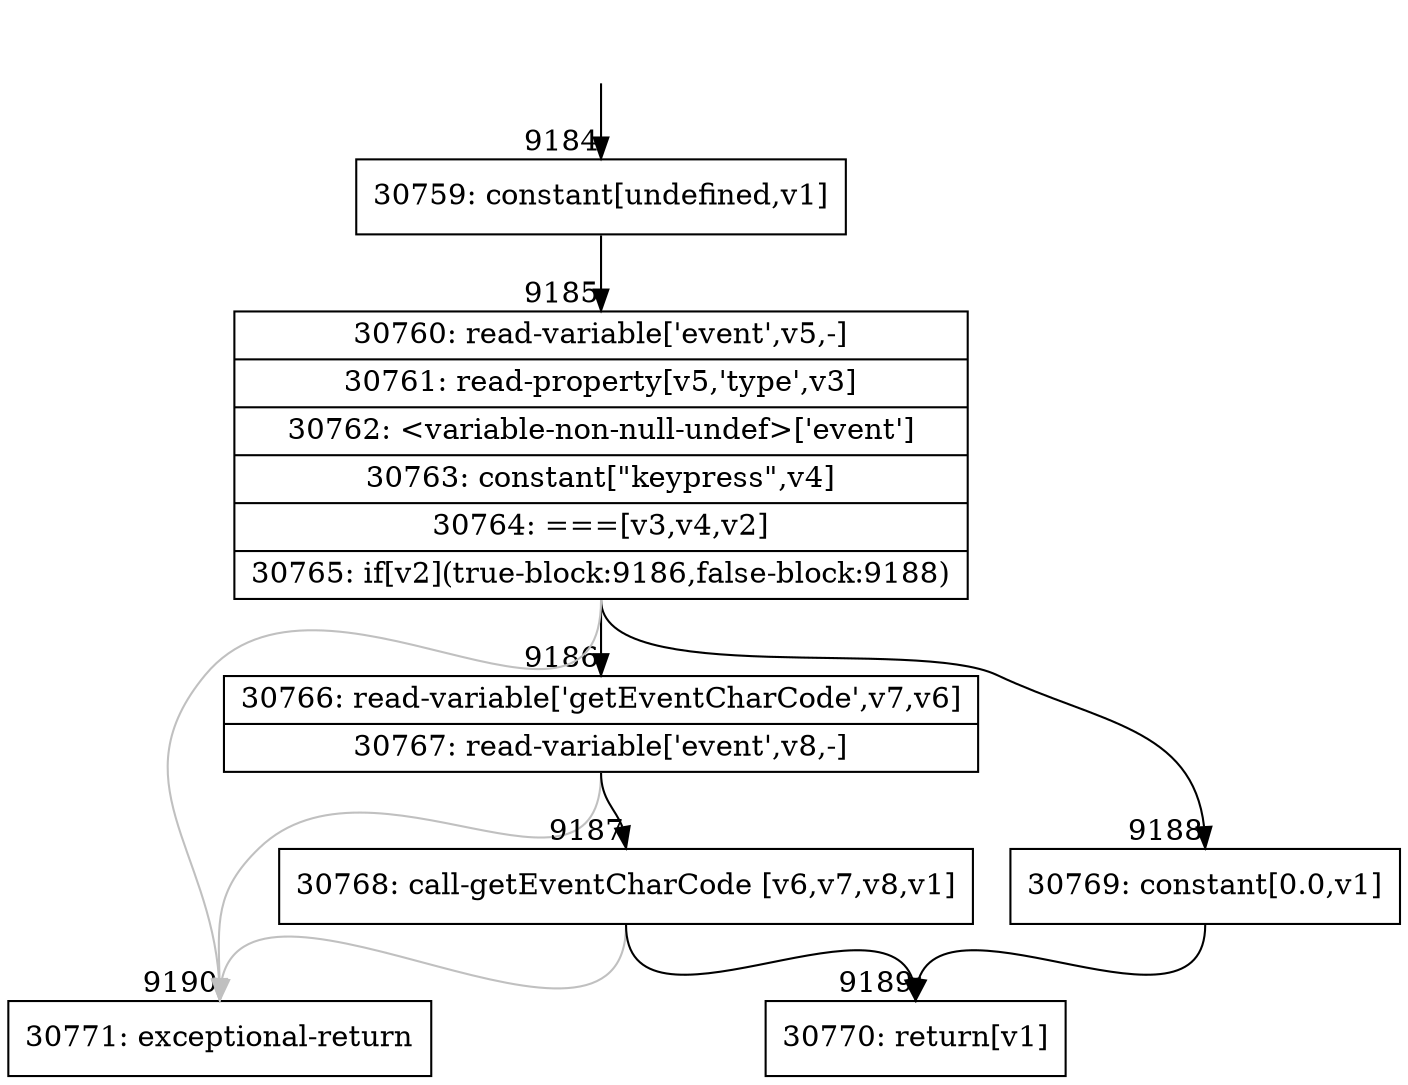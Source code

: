 digraph {
rankdir="TD"
BB_entry667[shape=none,label=""];
BB_entry667 -> BB9184 [tailport=s, headport=n, headlabel="    9184"]
BB9184 [shape=record label="{30759: constant[undefined,v1]}" ] 
BB9184 -> BB9185 [tailport=s, headport=n, headlabel="      9185"]
BB9185 [shape=record label="{30760: read-variable['event',v5,-]|30761: read-property[v5,'type',v3]|30762: \<variable-non-null-undef\>['event']|30763: constant[\"keypress\",v4]|30764: ===[v3,v4,v2]|30765: if[v2](true-block:9186,false-block:9188)}" ] 
BB9185 -> BB9186 [tailport=s, headport=n, headlabel="      9186"]
BB9185 -> BB9188 [tailport=s, headport=n, headlabel="      9188"]
BB9185 -> BB9190 [tailport=s, headport=n, color=gray, headlabel="      9190"]
BB9186 [shape=record label="{30766: read-variable['getEventCharCode',v7,v6]|30767: read-variable['event',v8,-]}" ] 
BB9186 -> BB9187 [tailport=s, headport=n, headlabel="      9187"]
BB9186 -> BB9190 [tailport=s, headport=n, color=gray]
BB9187 [shape=record label="{30768: call-getEventCharCode [v6,v7,v8,v1]}" ] 
BB9187 -> BB9189 [tailport=s, headport=n, headlabel="      9189"]
BB9187 -> BB9190 [tailport=s, headport=n, color=gray]
BB9188 [shape=record label="{30769: constant[0.0,v1]}" ] 
BB9188 -> BB9189 [tailport=s, headport=n]
BB9189 [shape=record label="{30770: return[v1]}" ] 
BB9190 [shape=record label="{30771: exceptional-return}" ] 
//#$~ 16255
}
